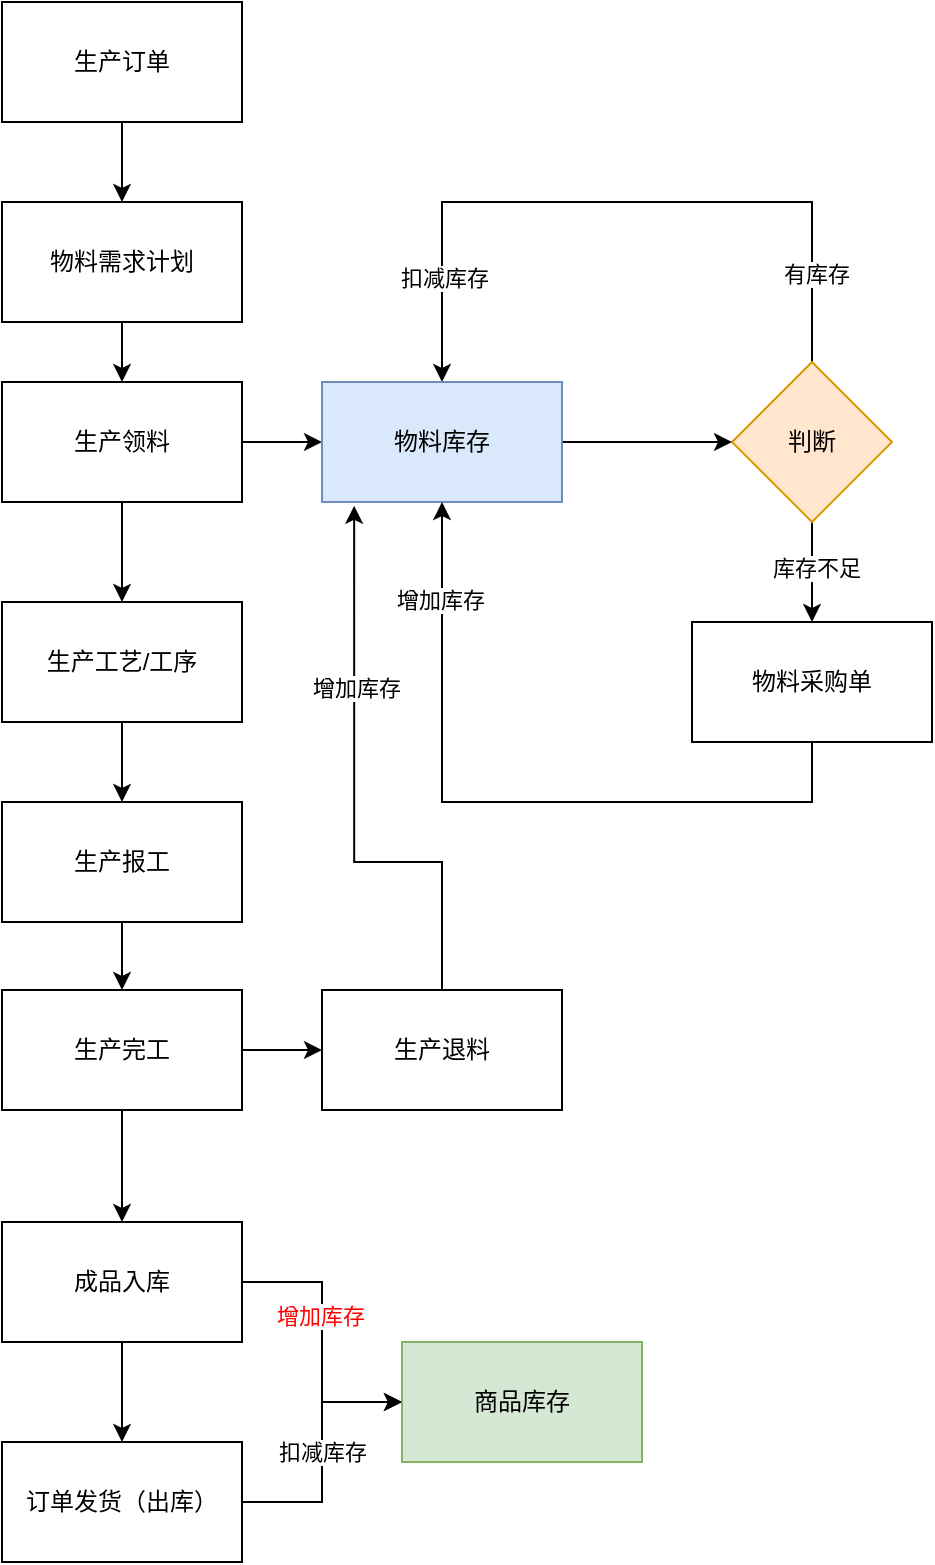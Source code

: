 <mxfile version="22.1.3" type="github">
  <diagram name="第 1 页" id="6lUMC7tMVDHEjYKcJqQm">
    <mxGraphModel dx="1435" dy="840" grid="1" gridSize="10" guides="1" tooltips="1" connect="1" arrows="1" fold="1" page="1" pageScale="1" pageWidth="1169" pageHeight="827" math="0" shadow="0">
      <root>
        <mxCell id="0" />
        <mxCell id="1" parent="0" />
        <mxCell id="fsPAthALO0pmOHw_S46_-20" style="edgeStyle=orthogonalEdgeStyle;rounded=0;orthogonalLoop=1;jettySize=auto;html=1;exitX=0.5;exitY=1;exitDx=0;exitDy=0;entryX=0.5;entryY=0;entryDx=0;entryDy=0;" parent="1" source="fsPAthALO0pmOHw_S46_-1" target="fsPAthALO0pmOHw_S46_-2" edge="1">
          <mxGeometry relative="1" as="geometry" />
        </mxCell>
        <mxCell id="fsPAthALO0pmOHw_S46_-1" value="生产订单" style="rounded=0;whiteSpace=wrap;html=1;" parent="1" vertex="1">
          <mxGeometry x="80" y="20" width="120" height="60" as="geometry" />
        </mxCell>
        <mxCell id="fsPAthALO0pmOHw_S46_-21" style="edgeStyle=orthogonalEdgeStyle;rounded=0;orthogonalLoop=1;jettySize=auto;html=1;exitX=0.5;exitY=1;exitDx=0;exitDy=0;entryX=0.5;entryY=0;entryDx=0;entryDy=0;" parent="1" source="fsPAthALO0pmOHw_S46_-2" target="fsPAthALO0pmOHw_S46_-6" edge="1">
          <mxGeometry relative="1" as="geometry" />
        </mxCell>
        <mxCell id="fsPAthALO0pmOHw_S46_-2" value="物料需求计划" style="rounded=0;whiteSpace=wrap;html=1;" parent="1" vertex="1">
          <mxGeometry x="80" y="120" width="120" height="60" as="geometry" />
        </mxCell>
        <mxCell id="fsPAthALO0pmOHw_S46_-23" style="edgeStyle=orthogonalEdgeStyle;rounded=0;orthogonalLoop=1;jettySize=auto;html=1;exitX=0.5;exitY=1;exitDx=0;exitDy=0;" parent="1" source="fsPAthALO0pmOHw_S46_-3" target="fsPAthALO0pmOHw_S46_-4" edge="1">
          <mxGeometry relative="1" as="geometry" />
        </mxCell>
        <mxCell id="fsPAthALO0pmOHw_S46_-3" value="生产工艺/工序" style="rounded=0;whiteSpace=wrap;html=1;" parent="1" vertex="1">
          <mxGeometry x="80" y="320" width="120" height="60" as="geometry" />
        </mxCell>
        <mxCell id="fsPAthALO0pmOHw_S46_-24" style="edgeStyle=orthogonalEdgeStyle;rounded=0;orthogonalLoop=1;jettySize=auto;html=1;exitX=0.5;exitY=1;exitDx=0;exitDy=0;entryX=0.5;entryY=0;entryDx=0;entryDy=0;" parent="1" source="fsPAthALO0pmOHw_S46_-4" target="fsPAthALO0pmOHw_S46_-5" edge="1">
          <mxGeometry relative="1" as="geometry" />
        </mxCell>
        <mxCell id="fsPAthALO0pmOHw_S46_-4" value="生产报工" style="rounded=0;whiteSpace=wrap;html=1;" parent="1" vertex="1">
          <mxGeometry x="80" y="420" width="120" height="60" as="geometry" />
        </mxCell>
        <mxCell id="GgTOgoO066AGWia9g1qK-2" style="edgeStyle=orthogonalEdgeStyle;rounded=0;orthogonalLoop=1;jettySize=auto;html=1;exitX=0.5;exitY=1;exitDx=0;exitDy=0;" parent="1" source="fsPAthALO0pmOHw_S46_-5" target="GgTOgoO066AGWia9g1qK-1" edge="1">
          <mxGeometry relative="1" as="geometry" />
        </mxCell>
        <mxCell id="GgTOgoO066AGWia9g1qK-12" style="edgeStyle=orthogonalEdgeStyle;rounded=0;orthogonalLoop=1;jettySize=auto;html=1;exitX=1;exitY=0.5;exitDx=0;exitDy=0;entryX=0;entryY=0.5;entryDx=0;entryDy=0;" parent="1" source="fsPAthALO0pmOHw_S46_-5" target="GgTOgoO066AGWia9g1qK-11" edge="1">
          <mxGeometry relative="1" as="geometry" />
        </mxCell>
        <mxCell id="fsPAthALO0pmOHw_S46_-5" value="生产完工" style="rounded=0;whiteSpace=wrap;html=1;" parent="1" vertex="1">
          <mxGeometry x="80" y="514" width="120" height="60" as="geometry" />
        </mxCell>
        <mxCell id="fsPAthALO0pmOHw_S46_-22" style="edgeStyle=orthogonalEdgeStyle;rounded=0;orthogonalLoop=1;jettySize=auto;html=1;exitX=0.5;exitY=1;exitDx=0;exitDy=0;" parent="1" source="fsPAthALO0pmOHw_S46_-6" target="fsPAthALO0pmOHw_S46_-3" edge="1">
          <mxGeometry relative="1" as="geometry" />
        </mxCell>
        <mxCell id="fsPAthALO0pmOHw_S46_-34" style="edgeStyle=orthogonalEdgeStyle;rounded=0;orthogonalLoop=1;jettySize=auto;html=1;exitX=1;exitY=0.5;exitDx=0;exitDy=0;entryX=0;entryY=0.5;entryDx=0;entryDy=0;" parent="1" source="fsPAthALO0pmOHw_S46_-6" target="fsPAthALO0pmOHw_S46_-12" edge="1">
          <mxGeometry relative="1" as="geometry" />
        </mxCell>
        <mxCell id="fsPAthALO0pmOHw_S46_-6" value="生产领料" style="rounded=0;whiteSpace=wrap;html=1;" parent="1" vertex="1">
          <mxGeometry x="80" y="210" width="120" height="60" as="geometry" />
        </mxCell>
        <mxCell id="fsPAthALO0pmOHw_S46_-27" style="edgeStyle=orthogonalEdgeStyle;rounded=0;orthogonalLoop=1;jettySize=auto;html=1;exitX=0.5;exitY=1;exitDx=0;exitDy=0;entryX=0.5;entryY=0;entryDx=0;entryDy=0;" parent="1" source="fsPAthALO0pmOHw_S46_-7" target="fsPAthALO0pmOHw_S46_-25" edge="1">
          <mxGeometry relative="1" as="geometry" />
        </mxCell>
        <mxCell id="fsPAthALO0pmOHw_S46_-30" value="库存不足" style="edgeLabel;html=1;align=center;verticalAlign=middle;resizable=0;points=[];" parent="fsPAthALO0pmOHw_S46_-27" vertex="1" connectable="0">
          <mxGeometry x="-0.097" y="2" relative="1" as="geometry">
            <mxPoint as="offset" />
          </mxGeometry>
        </mxCell>
        <mxCell id="fsPAthALO0pmOHw_S46_-31" style="edgeStyle=orthogonalEdgeStyle;rounded=0;orthogonalLoop=1;jettySize=auto;html=1;exitX=0.5;exitY=0;exitDx=0;exitDy=0;entryX=0.5;entryY=0;entryDx=0;entryDy=0;" parent="1" source="fsPAthALO0pmOHw_S46_-7" target="fsPAthALO0pmOHw_S46_-12" edge="1">
          <mxGeometry relative="1" as="geometry">
            <Array as="points">
              <mxPoint x="485" y="120" />
              <mxPoint x="300" y="120" />
            </Array>
          </mxGeometry>
        </mxCell>
        <mxCell id="fsPAthALO0pmOHw_S46_-32" value="有库存" style="edgeLabel;html=1;align=center;verticalAlign=middle;resizable=0;points=[];" parent="fsPAthALO0pmOHw_S46_-31" vertex="1" connectable="0">
          <mxGeometry x="-0.75" y="-2" relative="1" as="geometry">
            <mxPoint as="offset" />
          </mxGeometry>
        </mxCell>
        <mxCell id="fsPAthALO0pmOHw_S46_-33" value="扣减库存" style="edgeLabel;html=1;align=center;verticalAlign=middle;resizable=0;points=[];" parent="fsPAthALO0pmOHw_S46_-31" vertex="1" connectable="0">
          <mxGeometry x="0.705" y="1" relative="1" as="geometry">
            <mxPoint as="offset" />
          </mxGeometry>
        </mxCell>
        <mxCell id="fsPAthALO0pmOHw_S46_-7" value="判断" style="rhombus;whiteSpace=wrap;html=1;fillColor=#ffe6cc;strokeColor=#d79b00;" parent="1" vertex="1">
          <mxGeometry x="445" y="200" width="80" height="80" as="geometry" />
        </mxCell>
        <mxCell id="fsPAthALO0pmOHw_S46_-15" style="edgeStyle=orthogonalEdgeStyle;rounded=0;orthogonalLoop=1;jettySize=auto;html=1;exitX=1;exitY=0.5;exitDx=0;exitDy=0;entryX=0;entryY=0.5;entryDx=0;entryDy=0;" parent="1" source="fsPAthALO0pmOHw_S46_-12" target="fsPAthALO0pmOHw_S46_-7" edge="1">
          <mxGeometry relative="1" as="geometry" />
        </mxCell>
        <mxCell id="fsPAthALO0pmOHw_S46_-12" value="物料库存" style="rounded=0;whiteSpace=wrap;html=1;fillColor=#dae8fc;strokeColor=#6c8ebf;" parent="1" vertex="1">
          <mxGeometry x="240" y="210" width="120" height="60" as="geometry" />
        </mxCell>
        <mxCell id="fsPAthALO0pmOHw_S46_-28" style="edgeStyle=orthogonalEdgeStyle;rounded=0;orthogonalLoop=1;jettySize=auto;html=1;exitX=0.5;exitY=1;exitDx=0;exitDy=0;entryX=0.5;entryY=1;entryDx=0;entryDy=0;" parent="1" source="fsPAthALO0pmOHw_S46_-25" target="fsPAthALO0pmOHw_S46_-12" edge="1">
          <mxGeometry relative="1" as="geometry">
            <Array as="points">
              <mxPoint x="485" y="420" />
              <mxPoint x="300" y="420" />
            </Array>
          </mxGeometry>
        </mxCell>
        <mxCell id="fsPAthALO0pmOHw_S46_-29" value="增加库存" style="edgeLabel;html=1;align=center;verticalAlign=middle;resizable=0;points=[];" parent="fsPAthALO0pmOHw_S46_-28" vertex="1" connectable="0">
          <mxGeometry x="0.734" y="1" relative="1" as="geometry">
            <mxPoint as="offset" />
          </mxGeometry>
        </mxCell>
        <mxCell id="fsPAthALO0pmOHw_S46_-25" value="物料采购单" style="rounded=0;whiteSpace=wrap;html=1;" parent="1" vertex="1">
          <mxGeometry x="425" y="330" width="120" height="60" as="geometry" />
        </mxCell>
        <mxCell id="GgTOgoO066AGWia9g1qK-4" style="edgeStyle=orthogonalEdgeStyle;rounded=0;orthogonalLoop=1;jettySize=auto;html=1;exitX=1;exitY=0.5;exitDx=0;exitDy=0;entryX=0;entryY=0.5;entryDx=0;entryDy=0;" parent="1" source="GgTOgoO066AGWia9g1qK-1" target="GgTOgoO066AGWia9g1qK-3" edge="1">
          <mxGeometry relative="1" as="geometry" />
        </mxCell>
        <mxCell id="GgTOgoO066AGWia9g1qK-6" value="&lt;font color=&quot;#ff0000&quot;&gt;增加库存&lt;/font&gt;" style="edgeLabel;html=1;align=center;verticalAlign=middle;resizable=0;points=[];" parent="GgTOgoO066AGWia9g1qK-4" vertex="1" connectable="0">
          <mxGeometry x="-0.188" y="-1" relative="1" as="geometry">
            <mxPoint as="offset" />
          </mxGeometry>
        </mxCell>
        <mxCell id="GgTOgoO066AGWia9g1qK-10" style="edgeStyle=orthogonalEdgeStyle;rounded=0;orthogonalLoop=1;jettySize=auto;html=1;exitX=0.5;exitY=1;exitDx=0;exitDy=0;entryX=0.5;entryY=0;entryDx=0;entryDy=0;" parent="1" source="GgTOgoO066AGWia9g1qK-1" target="GgTOgoO066AGWia9g1qK-5" edge="1">
          <mxGeometry relative="1" as="geometry" />
        </mxCell>
        <mxCell id="GgTOgoO066AGWia9g1qK-1" value="成品入库" style="rounded=0;whiteSpace=wrap;html=1;" parent="1" vertex="1">
          <mxGeometry x="80" y="630" width="120" height="60" as="geometry" />
        </mxCell>
        <mxCell id="GgTOgoO066AGWia9g1qK-3" value="商品库存" style="rounded=0;whiteSpace=wrap;html=1;fillColor=#d5e8d4;strokeColor=#82b366;" parent="1" vertex="1">
          <mxGeometry x="280" y="690" width="120" height="60" as="geometry" />
        </mxCell>
        <mxCell id="GgTOgoO066AGWia9g1qK-7" style="edgeStyle=orthogonalEdgeStyle;rounded=0;orthogonalLoop=1;jettySize=auto;html=1;exitX=1;exitY=0.5;exitDx=0;exitDy=0;entryX=0;entryY=0.5;entryDx=0;entryDy=0;" parent="1" source="GgTOgoO066AGWia9g1qK-5" target="GgTOgoO066AGWia9g1qK-3" edge="1">
          <mxGeometry relative="1" as="geometry" />
        </mxCell>
        <mxCell id="GgTOgoO066AGWia9g1qK-8" value="扣减库存" style="edgeLabel;html=1;align=center;verticalAlign=middle;resizable=0;points=[];" parent="GgTOgoO066AGWia9g1qK-7" vertex="1" connectable="0">
          <mxGeometry x="0.002" relative="1" as="geometry">
            <mxPoint as="offset" />
          </mxGeometry>
        </mxCell>
        <mxCell id="GgTOgoO066AGWia9g1qK-5" value="订单发货（出库）" style="rounded=0;whiteSpace=wrap;html=1;" parent="1" vertex="1">
          <mxGeometry x="80" y="740" width="120" height="60" as="geometry" />
        </mxCell>
        <mxCell id="GgTOgoO066AGWia9g1qK-11" value="生产退料" style="rounded=0;whiteSpace=wrap;html=1;" parent="1" vertex="1">
          <mxGeometry x="240" y="514" width="120" height="60" as="geometry" />
        </mxCell>
        <mxCell id="GgTOgoO066AGWia9g1qK-13" style="edgeStyle=orthogonalEdgeStyle;rounded=0;orthogonalLoop=1;jettySize=auto;html=1;exitX=0.5;exitY=0;exitDx=0;exitDy=0;entryX=0.134;entryY=1.032;entryDx=0;entryDy=0;entryPerimeter=0;" parent="1" source="GgTOgoO066AGWia9g1qK-11" target="fsPAthALO0pmOHw_S46_-12" edge="1">
          <mxGeometry relative="1" as="geometry">
            <Array as="points">
              <mxPoint x="300" y="450" />
              <mxPoint x="256" y="450" />
            </Array>
          </mxGeometry>
        </mxCell>
        <mxCell id="GgTOgoO066AGWia9g1qK-14" value="增加库存" style="edgeLabel;html=1;align=center;verticalAlign=middle;resizable=0;points=[];" parent="GgTOgoO066AGWia9g1qK-13" vertex="1" connectable="0">
          <mxGeometry x="0.366" y="-1" relative="1" as="geometry">
            <mxPoint as="offset" />
          </mxGeometry>
        </mxCell>
      </root>
    </mxGraphModel>
  </diagram>
</mxfile>
